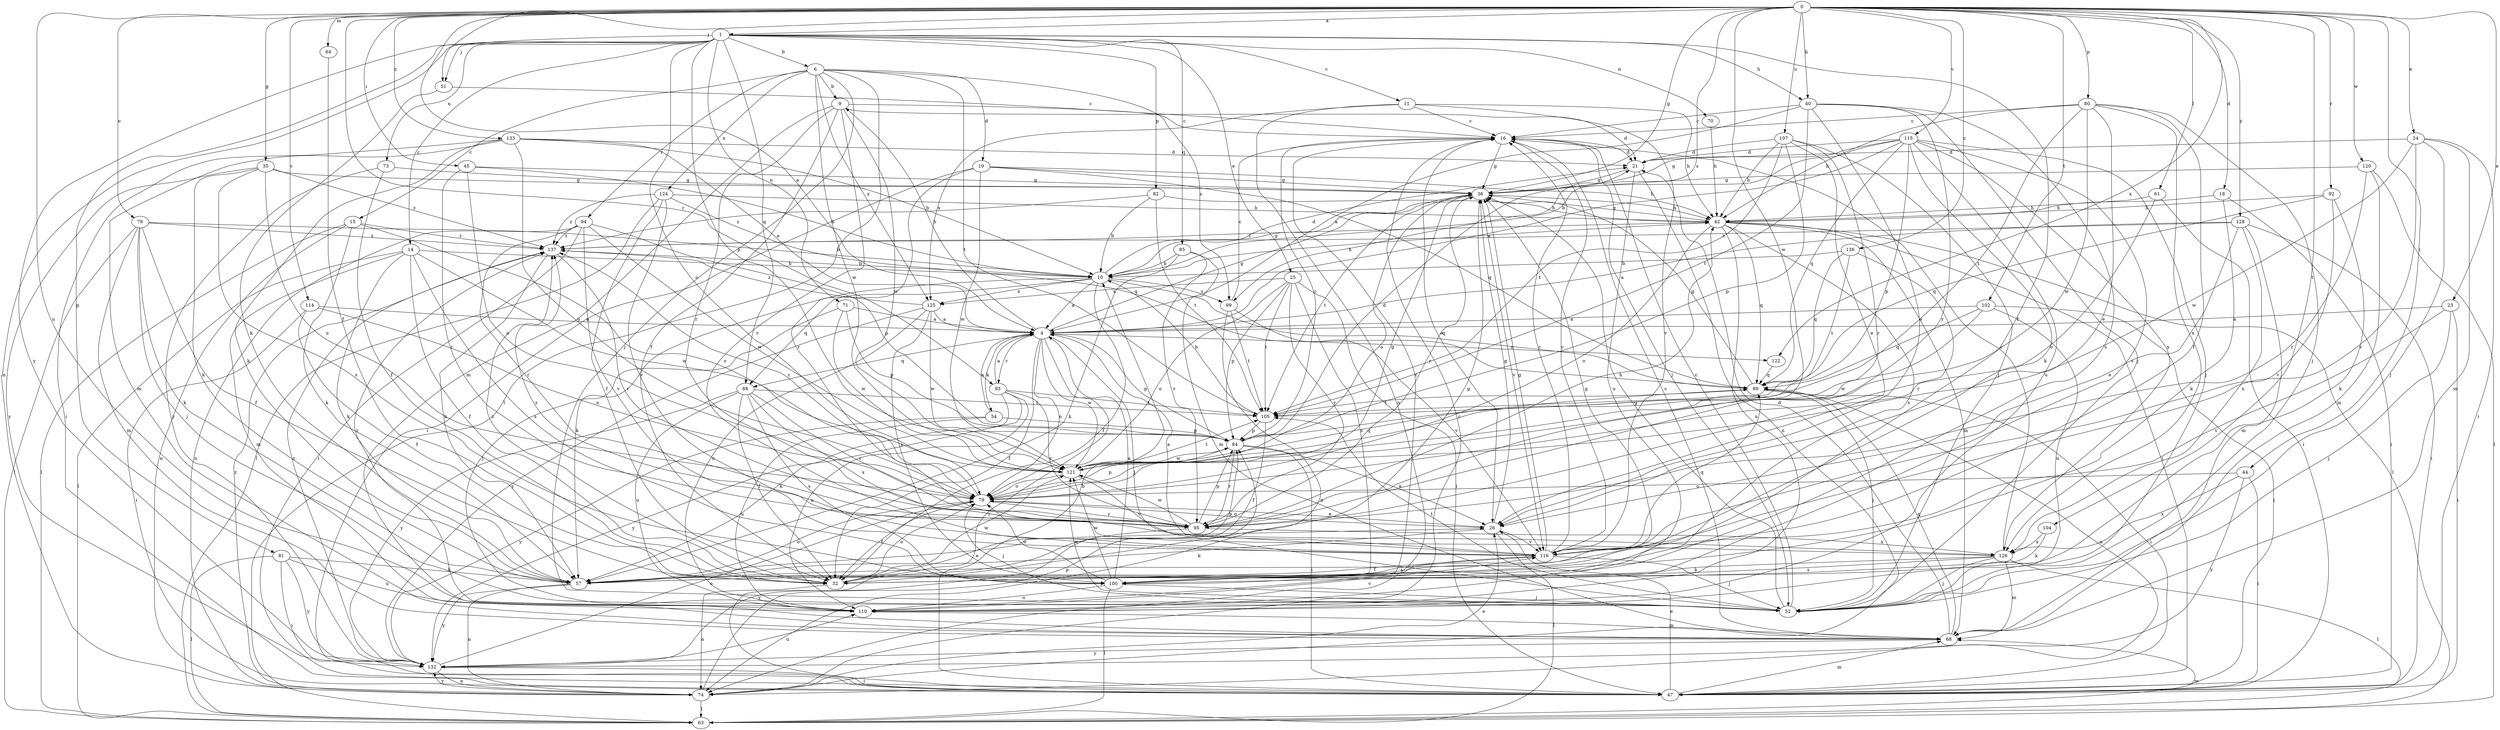strict digraph  {
0;
1;
4;
6;
9;
10;
11;
14;
15;
16;
18;
19;
21;
23;
24;
25;
26;
32;
35;
36;
40;
42;
44;
45;
47;
51;
52;
54;
57;
61;
63;
64;
68;
70;
71;
73;
74;
76;
79;
80;
81;
82;
84;
85;
88;
89;
92;
93;
94;
95;
99;
100;
102;
104;
105;
107;
110;
114;
115;
116;
120;
121;
122;
124;
125;
126;
128;
132;
133;
136;
137;
0 -> 1  [label=a];
0 -> 4  [label=a];
0 -> 18  [label=d];
0 -> 23  [label=e];
0 -> 24  [label=e];
0 -> 35  [label=g];
0 -> 36  [label=g];
0 -> 40  [label=h];
0 -> 44  [label=i];
0 -> 45  [label=i];
0 -> 51  [label=j];
0 -> 61  [label=l];
0 -> 64  [label=m];
0 -> 76  [label=o];
0 -> 80  [label=p];
0 -> 92  [label=r];
0 -> 93  [label=r];
0 -> 99  [label=s];
0 -> 102  [label=t];
0 -> 104  [label=t];
0 -> 107  [label=u];
0 -> 110  [label=u];
0 -> 114  [label=v];
0 -> 115  [label=v];
0 -> 120  [label=w];
0 -> 121  [label=w];
0 -> 122  [label=x];
0 -> 128  [label=y];
0 -> 133  [label=z];
0 -> 136  [label=z];
1 -> 6  [label=b];
1 -> 11  [label=c];
1 -> 14  [label=c];
1 -> 25  [label=e];
1 -> 32  [label=f];
1 -> 40  [label=h];
1 -> 51  [label=j];
1 -> 70  [label=n];
1 -> 71  [label=n];
1 -> 73  [label=n];
1 -> 74  [label=n];
1 -> 79  [label=o];
1 -> 81  [label=p];
1 -> 82  [label=p];
1 -> 84  [label=p];
1 -> 85  [label=q];
1 -> 88  [label=q];
1 -> 132  [label=y];
4 -> 9  [label=b];
4 -> 32  [label=f];
4 -> 36  [label=g];
4 -> 47  [label=i];
4 -> 52  [label=j];
4 -> 54  [label=k];
4 -> 79  [label=o];
4 -> 84  [label=p];
4 -> 88  [label=q];
4 -> 93  [label=r];
4 -> 121  [label=w];
4 -> 122  [label=x];
6 -> 9  [label=b];
6 -> 15  [label=c];
6 -> 19  [label=d];
6 -> 52  [label=j];
6 -> 63  [label=l];
6 -> 94  [label=r];
6 -> 99  [label=s];
6 -> 105  [label=t];
6 -> 121  [label=w];
6 -> 124  [label=x];
6 -> 125  [label=x];
9 -> 16  [label=c];
9 -> 21  [label=d];
9 -> 32  [label=f];
9 -> 68  [label=m];
9 -> 95  [label=r];
9 -> 116  [label=v];
9 -> 121  [label=w];
10 -> 4  [label=a];
10 -> 21  [label=d];
10 -> 32  [label=f];
10 -> 36  [label=g];
10 -> 42  [label=h];
10 -> 57  [label=k];
10 -> 88  [label=q];
10 -> 89  [label=q];
10 -> 99  [label=s];
10 -> 125  [label=x];
11 -> 16  [label=c];
11 -> 42  [label=h];
11 -> 74  [label=n];
11 -> 116  [label=v];
11 -> 125  [label=x];
14 -> 10  [label=b];
14 -> 32  [label=f];
14 -> 57  [label=k];
14 -> 63  [label=l];
14 -> 68  [label=m];
14 -> 100  [label=s];
14 -> 121  [label=w];
15 -> 57  [label=k];
15 -> 63  [label=l];
15 -> 74  [label=n];
15 -> 79  [label=o];
15 -> 137  [label=z];
16 -> 21  [label=d];
16 -> 26  [label=e];
16 -> 36  [label=g];
16 -> 52  [label=j];
16 -> 116  [label=v];
18 -> 42  [label=h];
18 -> 47  [label=i];
18 -> 57  [label=k];
19 -> 36  [label=g];
19 -> 42  [label=h];
19 -> 47  [label=i];
19 -> 89  [label=q];
19 -> 95  [label=r];
19 -> 121  [label=w];
21 -> 36  [label=g];
21 -> 74  [label=n];
21 -> 110  [label=u];
23 -> 4  [label=a];
23 -> 47  [label=i];
23 -> 52  [label=j];
23 -> 116  [label=v];
24 -> 21  [label=d];
24 -> 47  [label=i];
24 -> 52  [label=j];
24 -> 68  [label=m];
24 -> 116  [label=v];
24 -> 121  [label=w];
25 -> 47  [label=i];
25 -> 79  [label=o];
25 -> 84  [label=p];
25 -> 95  [label=r];
25 -> 100  [label=s];
25 -> 105  [label=t];
25 -> 125  [label=x];
26 -> 36  [label=g];
26 -> 57  [label=k];
26 -> 63  [label=l];
26 -> 79  [label=o];
26 -> 116  [label=v];
32 -> 36  [label=g];
32 -> 74  [label=n];
32 -> 79  [label=o];
32 -> 84  [label=p];
32 -> 121  [label=w];
32 -> 137  [label=z];
35 -> 36  [label=g];
35 -> 57  [label=k];
35 -> 79  [label=o];
35 -> 100  [label=s];
35 -> 132  [label=y];
35 -> 137  [label=z];
36 -> 42  [label=h];
36 -> 79  [label=o];
36 -> 95  [label=r];
36 -> 105  [label=t];
36 -> 116  [label=v];
40 -> 4  [label=a];
40 -> 16  [label=c];
40 -> 26  [label=e];
40 -> 52  [label=j];
40 -> 95  [label=r];
40 -> 100  [label=s];
40 -> 105  [label=t];
42 -> 36  [label=g];
42 -> 47  [label=i];
42 -> 63  [label=l];
42 -> 68  [label=m];
42 -> 79  [label=o];
42 -> 89  [label=q];
42 -> 100  [label=s];
42 -> 110  [label=u];
42 -> 137  [label=z];
44 -> 47  [label=i];
44 -> 79  [label=o];
44 -> 126  [label=x];
44 -> 132  [label=y];
45 -> 10  [label=b];
45 -> 36  [label=g];
45 -> 79  [label=o];
45 -> 95  [label=r];
47 -> 10  [label=b];
47 -> 26  [label=e];
47 -> 68  [label=m];
51 -> 16  [label=c];
51 -> 57  [label=k];
52 -> 16  [label=c];
52 -> 36  [label=g];
52 -> 105  [label=t];
52 -> 121  [label=w];
54 -> 4  [label=a];
54 -> 84  [label=p];
54 -> 110  [label=u];
54 -> 132  [label=y];
57 -> 26  [label=e];
57 -> 74  [label=n];
57 -> 79  [label=o];
57 -> 132  [label=y];
61 -> 42  [label=h];
61 -> 47  [label=i];
61 -> 79  [label=o];
63 -> 68  [label=m];
64 -> 32  [label=f];
68 -> 16  [label=c];
68 -> 21  [label=d];
68 -> 89  [label=q];
68 -> 132  [label=y];
70 -> 42  [label=h];
71 -> 4  [label=a];
71 -> 52  [label=j];
71 -> 84  [label=p];
71 -> 121  [label=w];
73 -> 32  [label=f];
73 -> 36  [label=g];
73 -> 132  [label=y];
74 -> 16  [label=c];
74 -> 26  [label=e];
74 -> 63  [label=l];
74 -> 84  [label=p];
74 -> 132  [label=y];
74 -> 137  [label=z];
76 -> 10  [label=b];
76 -> 32  [label=f];
76 -> 52  [label=j];
76 -> 57  [label=k];
76 -> 63  [label=l];
76 -> 68  [label=m];
76 -> 137  [label=z];
79 -> 26  [label=e];
79 -> 32  [label=f];
79 -> 36  [label=g];
79 -> 52  [label=j];
79 -> 84  [label=p];
79 -> 95  [label=r];
79 -> 137  [label=z];
80 -> 16  [label=c];
80 -> 26  [label=e];
80 -> 32  [label=f];
80 -> 42  [label=h];
80 -> 52  [label=j];
80 -> 105  [label=t];
80 -> 121  [label=w];
80 -> 126  [label=x];
81 -> 47  [label=i];
81 -> 57  [label=k];
81 -> 63  [label=l];
81 -> 110  [label=u];
81 -> 132  [label=y];
82 -> 10  [label=b];
82 -> 42  [label=h];
82 -> 105  [label=t];
82 -> 137  [label=z];
84 -> 16  [label=c];
84 -> 21  [label=d];
84 -> 26  [label=e];
84 -> 47  [label=i];
84 -> 95  [label=r];
84 -> 121  [label=w];
85 -> 10  [label=b];
85 -> 57  [label=k];
85 -> 68  [label=m];
85 -> 95  [label=r];
88 -> 32  [label=f];
88 -> 95  [label=r];
88 -> 100  [label=s];
88 -> 105  [label=t];
88 -> 110  [label=u];
88 -> 126  [label=x];
88 -> 132  [label=y];
89 -> 36  [label=g];
89 -> 47  [label=i];
89 -> 52  [label=j];
89 -> 74  [label=n];
89 -> 105  [label=t];
92 -> 42  [label=h];
92 -> 57  [label=k];
92 -> 89  [label=q];
92 -> 116  [label=v];
93 -> 4  [label=a];
93 -> 57  [label=k];
93 -> 95  [label=r];
93 -> 105  [label=t];
93 -> 110  [label=u];
93 -> 132  [label=y];
94 -> 47  [label=i];
94 -> 74  [label=n];
94 -> 84  [label=p];
94 -> 95  [label=r];
94 -> 116  [label=v];
94 -> 121  [label=w];
94 -> 137  [label=z];
95 -> 42  [label=h];
95 -> 84  [label=p];
95 -> 121  [label=w];
95 -> 126  [label=x];
95 -> 132  [label=y];
99 -> 16  [label=c];
99 -> 74  [label=n];
99 -> 105  [label=t];
99 -> 116  [label=v];
100 -> 4  [label=a];
100 -> 36  [label=g];
100 -> 52  [label=j];
100 -> 63  [label=l];
100 -> 79  [label=o];
100 -> 110  [label=u];
100 -> 121  [label=w];
102 -> 4  [label=a];
102 -> 47  [label=i];
102 -> 89  [label=q];
102 -> 110  [label=u];
102 -> 121  [label=w];
104 -> 57  [label=k];
104 -> 126  [label=x];
105 -> 10  [label=b];
105 -> 32  [label=f];
105 -> 84  [label=p];
107 -> 21  [label=d];
107 -> 26  [label=e];
107 -> 42  [label=h];
107 -> 52  [label=j];
107 -> 84  [label=p];
107 -> 95  [label=r];
107 -> 105  [label=t];
110 -> 16  [label=c];
110 -> 68  [label=m];
110 -> 116  [label=v];
110 -> 137  [label=z];
114 -> 4  [label=a];
114 -> 32  [label=f];
114 -> 47  [label=i];
114 -> 79  [label=o];
115 -> 4  [label=a];
115 -> 10  [label=b];
115 -> 21  [label=d];
115 -> 36  [label=g];
115 -> 52  [label=j];
115 -> 57  [label=k];
115 -> 84  [label=p];
115 -> 89  [label=q];
115 -> 100  [label=s];
115 -> 110  [label=u];
115 -> 126  [label=x];
116 -> 4  [label=a];
116 -> 16  [label=c];
116 -> 32  [label=f];
116 -> 36  [label=g];
116 -> 52  [label=j];
116 -> 89  [label=q];
116 -> 100  [label=s];
120 -> 36  [label=g];
120 -> 63  [label=l];
120 -> 68  [label=m];
120 -> 95  [label=r];
121 -> 79  [label=o];
121 -> 89  [label=q];
121 -> 105  [label=t];
121 -> 116  [label=v];
122 -> 89  [label=q];
124 -> 32  [label=f];
124 -> 42  [label=h];
124 -> 63  [label=l];
124 -> 89  [label=q];
124 -> 116  [label=v];
124 -> 137  [label=z];
125 -> 4  [label=a];
125 -> 100  [label=s];
125 -> 110  [label=u];
125 -> 121  [label=w];
125 -> 132  [label=y];
125 -> 137  [label=z];
126 -> 16  [label=c];
126 -> 52  [label=j];
126 -> 57  [label=k];
126 -> 63  [label=l];
126 -> 68  [label=m];
126 -> 100  [label=s];
126 -> 137  [label=z];
128 -> 4  [label=a];
128 -> 26  [label=e];
128 -> 47  [label=i];
128 -> 68  [label=m];
128 -> 126  [label=x];
128 -> 137  [label=z];
132 -> 47  [label=i];
132 -> 74  [label=n];
132 -> 79  [label=o];
132 -> 110  [label=u];
132 -> 137  [label=z];
133 -> 4  [label=a];
133 -> 10  [label=b];
133 -> 21  [label=d];
133 -> 47  [label=i];
133 -> 57  [label=k];
133 -> 68  [label=m];
133 -> 79  [label=o];
136 -> 10  [label=b];
136 -> 89  [label=q];
136 -> 95  [label=r];
136 -> 105  [label=t];
137 -> 10  [label=b];
137 -> 57  [label=k];
137 -> 95  [label=r];
}

